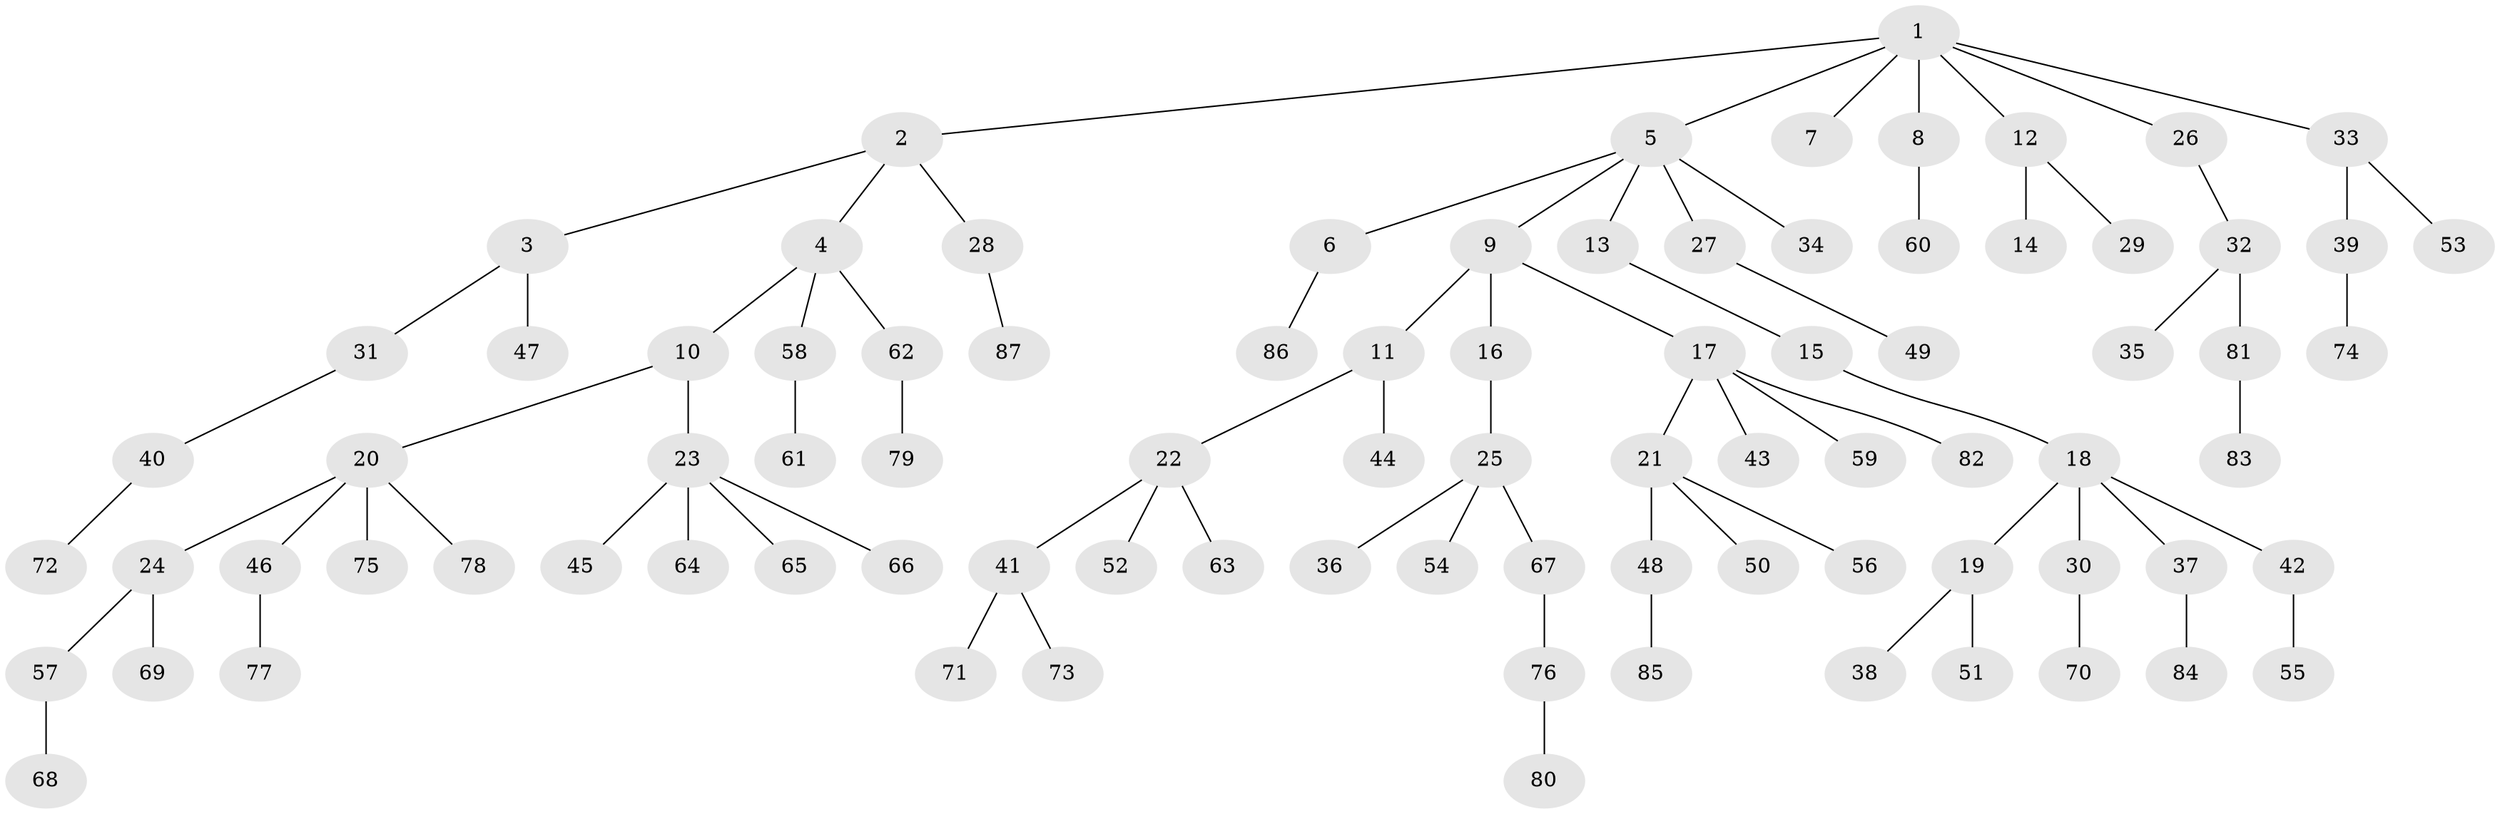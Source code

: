 // Generated by graph-tools (version 1.1) at 2025/50/03/09/25 03:50:16]
// undirected, 87 vertices, 86 edges
graph export_dot {
graph [start="1"]
  node [color=gray90,style=filled];
  1;
  2;
  3;
  4;
  5;
  6;
  7;
  8;
  9;
  10;
  11;
  12;
  13;
  14;
  15;
  16;
  17;
  18;
  19;
  20;
  21;
  22;
  23;
  24;
  25;
  26;
  27;
  28;
  29;
  30;
  31;
  32;
  33;
  34;
  35;
  36;
  37;
  38;
  39;
  40;
  41;
  42;
  43;
  44;
  45;
  46;
  47;
  48;
  49;
  50;
  51;
  52;
  53;
  54;
  55;
  56;
  57;
  58;
  59;
  60;
  61;
  62;
  63;
  64;
  65;
  66;
  67;
  68;
  69;
  70;
  71;
  72;
  73;
  74;
  75;
  76;
  77;
  78;
  79;
  80;
  81;
  82;
  83;
  84;
  85;
  86;
  87;
  1 -- 2;
  1 -- 5;
  1 -- 7;
  1 -- 8;
  1 -- 12;
  1 -- 26;
  1 -- 33;
  2 -- 3;
  2 -- 4;
  2 -- 28;
  3 -- 31;
  3 -- 47;
  4 -- 10;
  4 -- 58;
  4 -- 62;
  5 -- 6;
  5 -- 9;
  5 -- 13;
  5 -- 27;
  5 -- 34;
  6 -- 86;
  8 -- 60;
  9 -- 11;
  9 -- 16;
  9 -- 17;
  10 -- 20;
  10 -- 23;
  11 -- 22;
  11 -- 44;
  12 -- 14;
  12 -- 29;
  13 -- 15;
  15 -- 18;
  16 -- 25;
  17 -- 21;
  17 -- 43;
  17 -- 59;
  17 -- 82;
  18 -- 19;
  18 -- 30;
  18 -- 37;
  18 -- 42;
  19 -- 38;
  19 -- 51;
  20 -- 24;
  20 -- 46;
  20 -- 75;
  20 -- 78;
  21 -- 48;
  21 -- 50;
  21 -- 56;
  22 -- 41;
  22 -- 52;
  22 -- 63;
  23 -- 45;
  23 -- 64;
  23 -- 65;
  23 -- 66;
  24 -- 57;
  24 -- 69;
  25 -- 36;
  25 -- 54;
  25 -- 67;
  26 -- 32;
  27 -- 49;
  28 -- 87;
  30 -- 70;
  31 -- 40;
  32 -- 35;
  32 -- 81;
  33 -- 39;
  33 -- 53;
  37 -- 84;
  39 -- 74;
  40 -- 72;
  41 -- 71;
  41 -- 73;
  42 -- 55;
  46 -- 77;
  48 -- 85;
  57 -- 68;
  58 -- 61;
  62 -- 79;
  67 -- 76;
  76 -- 80;
  81 -- 83;
}
